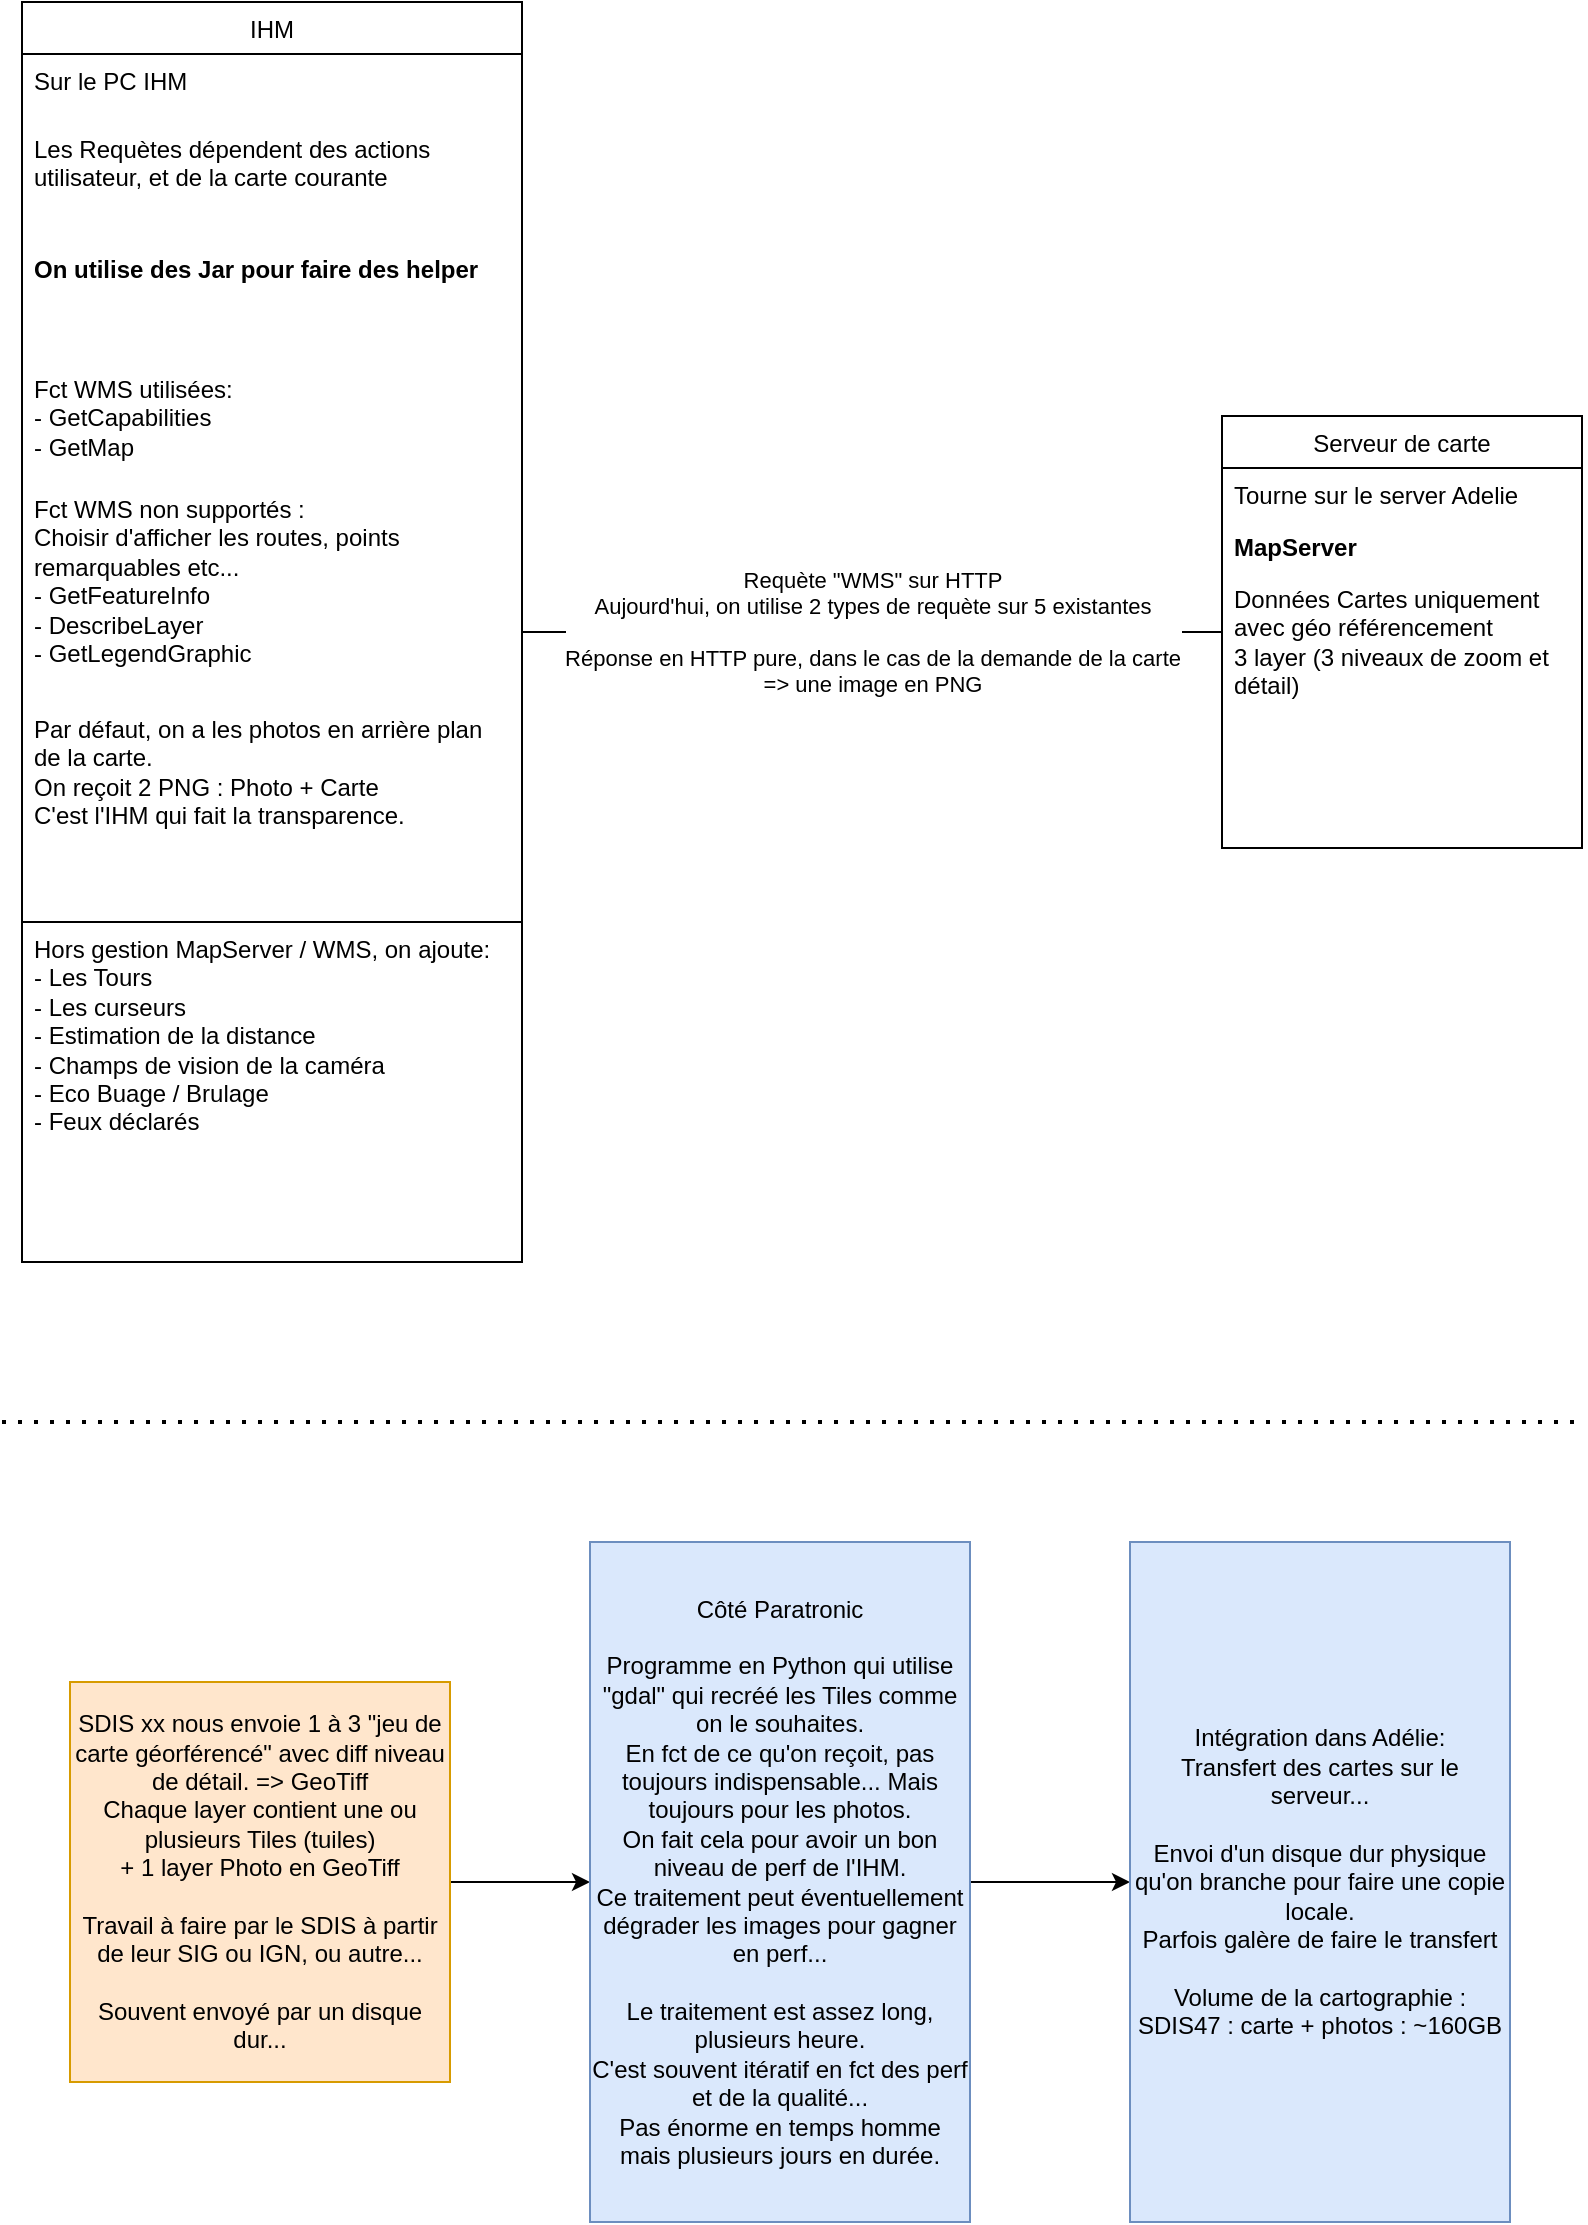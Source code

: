 <mxfile version="20.0.1" type="github" pages="2">
  <diagram id="C5RBs43oDa-KdzZeNtuy" name="Réunion_14-06-2022">
    <mxGraphModel dx="1418" dy="725" grid="1" gridSize="10" guides="1" tooltips="1" connect="1" arrows="1" fold="1" page="1" pageScale="1" pageWidth="827" pageHeight="1169" math="0" shadow="0">
      <root>
        <mxCell id="WIyWlLk6GJQsqaUBKTNV-0" />
        <mxCell id="WIyWlLk6GJQsqaUBKTNV-1" parent="WIyWlLk6GJQsqaUBKTNV-0" />
        <mxCell id="zkfFHV4jXpPFQw0GAbJ--0" value="IHM" style="swimlane;fontStyle=0;align=center;verticalAlign=top;childLayout=stackLayout;horizontal=1;startSize=26;horizontalStack=0;resizeParent=1;resizeLast=0;collapsible=1;marginBottom=0;rounded=0;shadow=0;strokeWidth=1;" parent="WIyWlLk6GJQsqaUBKTNV-1" vertex="1">
          <mxGeometry x="30" y="10" width="250" height="630" as="geometry">
            <mxRectangle x="230" y="140" width="160" height="26" as="alternateBounds" />
          </mxGeometry>
        </mxCell>
        <mxCell id="zkfFHV4jXpPFQw0GAbJ--2" value="Sur le PC IHM&#xa;&#xa;" style="text;align=left;verticalAlign=top;spacingLeft=4;spacingRight=4;overflow=hidden;rotatable=0;points=[[0,0.5],[1,0.5]];portConstraint=eastwest;rounded=0;shadow=0;html=0;whiteSpace=wrap;" parent="zkfFHV4jXpPFQw0GAbJ--0" vertex="1">
          <mxGeometry y="26" width="250" height="34" as="geometry" />
        </mxCell>
        <mxCell id="_39iRRSpKpRbyPDSIGC3-2" value="Les Requètes dépendent des actions utilisateur, et de la carte courante" style="text;align=left;verticalAlign=top;spacingLeft=4;spacingRight=4;overflow=hidden;rotatable=0;points=[[0,0.5],[1,0.5]];portConstraint=eastwest;rounded=0;shadow=0;html=0;whiteSpace=wrap;" parent="zkfFHV4jXpPFQw0GAbJ--0" vertex="1">
          <mxGeometry y="60" width="250" height="60" as="geometry" />
        </mxCell>
        <mxCell id="_39iRRSpKpRbyPDSIGC3-3" value="On utilise des Jar pour faire des helper" style="text;align=left;verticalAlign=top;spacingLeft=4;spacingRight=4;overflow=hidden;rotatable=0;points=[[0,0.5],[1,0.5]];portConstraint=eastwest;rounded=0;shadow=0;html=0;whiteSpace=wrap;fontStyle=1" parent="zkfFHV4jXpPFQw0GAbJ--0" vertex="1">
          <mxGeometry y="120" width="250" height="60" as="geometry" />
        </mxCell>
        <mxCell id="_39iRRSpKpRbyPDSIGC3-4" value="Fct WMS utilisées:&#xa;- GetCapabilities&#xa;- GetMap" style="text;align=left;verticalAlign=top;spacingLeft=4;spacingRight=4;overflow=hidden;rotatable=0;points=[[0,0.5],[1,0.5]];portConstraint=eastwest;rounded=0;shadow=0;html=0;whiteSpace=wrap;" parent="zkfFHV4jXpPFQw0GAbJ--0" vertex="1">
          <mxGeometry y="180" width="250" height="60" as="geometry" />
        </mxCell>
        <mxCell id="_39iRRSpKpRbyPDSIGC3-7" value="Fct WMS non supportés :&#xa;Choisir d&#39;afficher les routes, points remarquables etc...&#xa;- GetFeatureInfo&#xa;- DescribeLayer&#xa;- GetLegendGraphic" style="text;align=left;verticalAlign=top;spacingLeft=4;spacingRight=4;overflow=hidden;rotatable=0;points=[[0,0.5],[1,0.5]];portConstraint=eastwest;rounded=0;shadow=0;html=0;whiteSpace=wrap;" parent="zkfFHV4jXpPFQw0GAbJ--0" vertex="1">
          <mxGeometry y="240" width="250" height="110" as="geometry" />
        </mxCell>
        <mxCell id="_39iRRSpKpRbyPDSIGC3-11" value="Par défaut, on a les photos en arrière plan de la carte.&#xa;On reçoit 2 PNG : Photo + Carte&#xa;C&#39;est l&#39;IHM qui fait la transparence." style="text;align=left;verticalAlign=top;spacingLeft=4;spacingRight=4;overflow=hidden;rotatable=0;points=[[0,0.5],[1,0.5]];portConstraint=eastwest;rounded=0;shadow=0;html=0;whiteSpace=wrap;" parent="zkfFHV4jXpPFQw0GAbJ--0" vertex="1">
          <mxGeometry y="350" width="250" height="110" as="geometry" />
        </mxCell>
        <mxCell id="_39iRRSpKpRbyPDSIGC3-6" value="Hors gestion MapServer / WMS, on ajoute:&#xa;- Les Tours&#xa;- Les curseurs&#xa;- Estimation de la distance&#xa;- Champs de vision de la caméra&#xa;- Eco Buage / Brulage&#xa;- Feux déclarés" style="text;align=left;verticalAlign=top;spacingLeft=4;spacingRight=4;overflow=hidden;rotatable=0;points=[[0,0.5],[1,0.5]];portConstraint=eastwest;rounded=0;shadow=0;html=0;whiteSpace=wrap;container=0;strokeColor=default;" parent="zkfFHV4jXpPFQw0GAbJ--0" vertex="1">
          <mxGeometry y="460" width="250" height="170" as="geometry" />
        </mxCell>
        <mxCell id="zkfFHV4jXpPFQw0GAbJ--17" value="Serveur de carte" style="swimlane;fontStyle=0;align=center;verticalAlign=top;childLayout=stackLayout;horizontal=1;startSize=26;horizontalStack=0;resizeParent=1;resizeLast=0;collapsible=1;marginBottom=0;rounded=0;shadow=0;strokeWidth=1;" parent="WIyWlLk6GJQsqaUBKTNV-1" vertex="1">
          <mxGeometry x="630" y="217" width="180" height="216" as="geometry">
            <mxRectangle x="550" y="140" width="160" height="26" as="alternateBounds" />
          </mxGeometry>
        </mxCell>
        <mxCell id="zkfFHV4jXpPFQw0GAbJ--18" value="Tourne sur le server Adelie" style="text;align=left;verticalAlign=top;spacingLeft=4;spacingRight=4;overflow=hidden;rotatable=0;points=[[0,0.5],[1,0.5]];portConstraint=eastwest;" parent="zkfFHV4jXpPFQw0GAbJ--17" vertex="1">
          <mxGeometry y="26" width="180" height="26" as="geometry" />
        </mxCell>
        <mxCell id="zkfFHV4jXpPFQw0GAbJ--19" value="MapServer" style="text;align=left;verticalAlign=top;spacingLeft=4;spacingRight=4;overflow=hidden;rotatable=0;points=[[0,0.5],[1,0.5]];portConstraint=eastwest;rounded=0;shadow=0;html=0;fontStyle=1" parent="zkfFHV4jXpPFQw0GAbJ--17" vertex="1">
          <mxGeometry y="52" width="180" height="26" as="geometry" />
        </mxCell>
        <mxCell id="_39iRRSpKpRbyPDSIGC3-8" value="Données Cartes uniquement avec géo référencement&#xa;3 layer (3 niveaux de zoom et détail)" style="text;align=left;verticalAlign=top;spacingLeft=4;spacingRight=4;overflow=hidden;rotatable=0;points=[[0,0.5],[1,0.5]];portConstraint=eastwest;rounded=0;shadow=0;html=0;fontStyle=0;whiteSpace=wrap;" parent="zkfFHV4jXpPFQw0GAbJ--17" vertex="1">
          <mxGeometry y="78" width="180" height="82" as="geometry" />
        </mxCell>
        <mxCell id="_39iRRSpKpRbyPDSIGC3-1" value="Requète &quot;WMS&quot; sur HTTP&lt;br&gt;Aujourd&#39;hui, on utilise 2 types de requète sur 5 existantes&lt;br&gt;&lt;br&gt;Réponse en HTTP pure, dans le cas de la demande de la carte&lt;br&gt;=&amp;gt; une image en PNG" style="endArrow=none;html=1;rounded=0;" parent="WIyWlLk6GJQsqaUBKTNV-1" source="zkfFHV4jXpPFQw0GAbJ--0" target="zkfFHV4jXpPFQw0GAbJ--17" edge="1">
          <mxGeometry width="50" height="50" relative="1" as="geometry">
            <mxPoint x="390" y="390" as="sourcePoint" />
            <mxPoint x="630" y="172" as="targetPoint" />
          </mxGeometry>
        </mxCell>
        <mxCell id="_39iRRSpKpRbyPDSIGC3-13" value="" style="edgeStyle=orthogonalEdgeStyle;rounded=0;orthogonalLoop=1;jettySize=auto;html=1;" parent="WIyWlLk6GJQsqaUBKTNV-1" source="_39iRRSpKpRbyPDSIGC3-10" target="_39iRRSpKpRbyPDSIGC3-12" edge="1">
          <mxGeometry relative="1" as="geometry" />
        </mxCell>
        <mxCell id="_39iRRSpKpRbyPDSIGC3-10" value="SDIS xx nous envoie 1 à 3 &quot;jeu de carte géorférencé&quot; avec diff niveau de détail. =&amp;gt; GeoTiff&lt;br&gt;Chaque layer contient une ou plusieurs Tiles (tuiles)&lt;br&gt;+ 1 layer Photo en GeoTiff&lt;br&gt;&lt;br&gt;Travail à faire par le SDIS à partir de leur SIG ou IGN, ou autre...&lt;br&gt;&lt;br&gt;Souvent envoyé par un disque dur..." style="rounded=0;whiteSpace=wrap;html=1;strokeColor=#d79b00;fillColor=#ffe6cc;" parent="WIyWlLk6GJQsqaUBKTNV-1" vertex="1">
          <mxGeometry x="54" y="850" width="190" height="200" as="geometry" />
        </mxCell>
        <mxCell id="_39iRRSpKpRbyPDSIGC3-15" value="" style="edgeStyle=orthogonalEdgeStyle;rounded=0;orthogonalLoop=1;jettySize=auto;html=1;" parent="WIyWlLk6GJQsqaUBKTNV-1" source="_39iRRSpKpRbyPDSIGC3-12" target="_39iRRSpKpRbyPDSIGC3-14" edge="1">
          <mxGeometry relative="1" as="geometry" />
        </mxCell>
        <mxCell id="_39iRRSpKpRbyPDSIGC3-12" value="Côté Paratronic&lt;br&gt;&lt;br&gt;Programme en Python qui utilise &quot;gdal&quot; qui recréé les Tiles comme on le souhaites.&lt;br&gt;En fct de ce qu&#39;on reçoit, pas toujours indispensable... Mais toujours pour les photos.&lt;br&gt;On fait cela pour avoir un bon niveau de perf de l&#39;IHM.&lt;br&gt;Ce traitement peut éventuellement dégrader les images pour gagner en perf...&lt;br&gt;&lt;br&gt;Le traitement est assez long, plusieurs heure.&lt;br&gt;C&#39;est souvent itératif en fct des perf et de la qualité...&lt;br&gt;Pas énorme en temps homme mais plusieurs jours en durée." style="rounded=0;whiteSpace=wrap;html=1;strokeColor=#6c8ebf;fillColor=#dae8fc;" parent="WIyWlLk6GJQsqaUBKTNV-1" vertex="1">
          <mxGeometry x="314" y="780" width="190" height="340" as="geometry" />
        </mxCell>
        <mxCell id="_39iRRSpKpRbyPDSIGC3-14" value="Intégration dans Adélie:&lt;br&gt;Transfert des cartes sur le serveur...&lt;br&gt;&lt;br&gt;Envoi d&#39;un disque dur physique qu&#39;on branche pour faire une copie locale.&lt;br&gt;Parfois galère de faire le transfert&lt;br&gt;&lt;br&gt;Volume de la cartographie :&lt;br&gt;SDIS47 : carte + photos : ~160GB" style="rounded=0;whiteSpace=wrap;html=1;strokeColor=#6c8ebf;fillColor=#dae8fc;" parent="WIyWlLk6GJQsqaUBKTNV-1" vertex="1">
          <mxGeometry x="584" y="780" width="190" height="340" as="geometry" />
        </mxCell>
        <mxCell id="_39iRRSpKpRbyPDSIGC3-16" value="" style="endArrow=none;dashed=1;html=1;dashPattern=1 3;strokeWidth=2;rounded=0;" parent="WIyWlLk6GJQsqaUBKTNV-1" edge="1">
          <mxGeometry width="50" height="50" relative="1" as="geometry">
            <mxPoint x="20" y="720" as="sourcePoint" />
            <mxPoint x="810" y="720" as="targetPoint" />
          </mxGeometry>
        </mxCell>
      </root>
    </mxGraphModel>
  </diagram>
  <diagram id="znsu0A10uYfrYEF8yzN6" name="Page-2">
    <mxGraphModel dx="1418" dy="725" grid="1" gridSize="10" guides="1" tooltips="1" connect="1" arrows="1" fold="1" page="1" pageScale="1" pageWidth="1169" pageHeight="1654" math="0" shadow="0">
      <root>
        <mxCell id="0" />
        <mxCell id="1" parent="0" />
        <mxCell id="mR_bGRoQkNB2fb570umC-11" value="" style="edgeStyle=orthogonalEdgeStyle;rounded=0;orthogonalLoop=1;jettySize=auto;html=1;fontSize=20;" edge="1" parent="1" source="mR_bGRoQkNB2fb570umC-1" target="mR_bGRoQkNB2fb570umC-7">
          <mxGeometry relative="1" as="geometry" />
        </mxCell>
        <mxCell id="mR_bGRoQkNB2fb570umC-1" value="IHM Adélie" style="swimlane;fontStyle=0;childLayout=stackLayout;horizontal=1;startSize=30;horizontalStack=0;resizeParent=1;resizeParentMax=0;resizeLast=0;collapsible=1;marginBottom=0;" vertex="1" parent="1">
          <mxGeometry x="240" y="125" width="140" height="120" as="geometry" />
        </mxCell>
        <mxCell id="mR_bGRoQkNB2fb570umC-2" value="Accès WMS" style="text;strokeColor=none;fillColor=none;align=left;verticalAlign=middle;spacingLeft=4;spacingRight=4;overflow=hidden;points=[[0,0.5],[1,0.5]];portConstraint=eastwest;rotatable=0;" vertex="1" parent="mR_bGRoQkNB2fb570umC-1">
          <mxGeometry y="30" width="140" height="30" as="geometry" />
        </mxCell>
        <mxCell id="mR_bGRoQkNB2fb570umC-3" value="Affichage de la carte issue du serveur de carte" style="text;strokeColor=none;fillColor=none;align=left;verticalAlign=middle;spacingLeft=4;spacingRight=4;overflow=hidden;points=[[0,0.5],[1,0.5]];portConstraint=eastwest;rotatable=0;whiteSpace=wrap;" vertex="1" parent="mR_bGRoQkNB2fb570umC-1">
          <mxGeometry y="60" width="140" height="30" as="geometry" />
        </mxCell>
        <mxCell id="mR_bGRoQkNB2fb570umC-4" value="Affichage d&#39;éléments complémentaire." style="text;strokeColor=none;fillColor=none;align=left;verticalAlign=middle;spacingLeft=4;spacingRight=4;overflow=hidden;points=[[0,0.5],[1,0.5]];portConstraint=eastwest;rotatable=0;whiteSpace=wrap;" vertex="1" parent="mR_bGRoQkNB2fb570umC-1">
          <mxGeometry y="90" width="140" height="30" as="geometry" />
        </mxCell>
        <mxCell id="mR_bGRoQkNB2fb570umC-5" value="&lt;font style=&quot;font-size: 20px;&quot;&gt;Solution Actuelle&lt;/font&gt;" style="text;html=1;strokeColor=none;fillColor=none;align=center;verticalAlign=middle;whiteSpace=wrap;rounded=0;" vertex="1" parent="1">
          <mxGeometry x="60" y="160" width="60" height="30" as="geometry" />
        </mxCell>
        <mxCell id="Cp7FgpaVSCGkOlktQftW-9" value="Importation Manuelle" style="edgeStyle=orthogonalEdgeStyle;rounded=0;orthogonalLoop=1;jettySize=auto;html=1;fontSize=20;fontColor=#FF0000;strokeWidth=4;strokeColor=#FF0000;" edge="1" parent="1" source="Cp7FgpaVSCGkOlktQftW-5" target="mR_bGRoQkNB2fb570umC-7">
          <mxGeometry relative="1" as="geometry" />
        </mxCell>
        <mxCell id="mR_bGRoQkNB2fb570umC-7" value="Serveur de carte" style="swimlane;fontStyle=0;childLayout=stackLayout;horizontal=1;startSize=30;horizontalStack=0;resizeParent=1;resizeParentMax=0;resizeLast=0;collapsible=1;marginBottom=0;" vertex="1" parent="1">
          <mxGeometry x="560" y="120" width="140" height="130" as="geometry" />
        </mxCell>
        <mxCell id="mR_bGRoQkNB2fb570umC-8" value="Hébergé sur Adélie serveur" style="text;strokeColor=none;fillColor=none;align=left;verticalAlign=middle;spacingLeft=4;spacingRight=4;overflow=hidden;points=[[0,0.5],[1,0.5]];portConstraint=eastwest;rotatable=0;whiteSpace=wrap;fontStyle=5" vertex="1" parent="mR_bGRoQkNB2fb570umC-7">
          <mxGeometry y="30" width="140" height="40" as="geometry" />
        </mxCell>
        <mxCell id="mR_bGRoQkNB2fb570umC-9" value="Supporte WMS" style="text;strokeColor=none;fillColor=none;align=left;verticalAlign=middle;spacingLeft=4;spacingRight=4;overflow=hidden;points=[[0,0.5],[1,0.5]];portConstraint=eastwest;rotatable=0;whiteSpace=wrap;" vertex="1" parent="mR_bGRoQkNB2fb570umC-7">
          <mxGeometry y="70" width="140" height="30" as="geometry" />
        </mxCell>
        <mxCell id="mR_bGRoQkNB2fb570umC-10" value="Implémenté avec MapServer" style="text;strokeColor=none;fillColor=none;align=left;verticalAlign=middle;spacingLeft=4;spacingRight=4;overflow=hidden;points=[[0,0.5],[1,0.5]];portConstraint=eastwest;rotatable=0;whiteSpace=wrap;" vertex="1" parent="mR_bGRoQkNB2fb570umC-7">
          <mxGeometry y="100" width="140" height="30" as="geometry" />
        </mxCell>
        <mxCell id="Cp7FgpaVSCGkOlktQftW-2" value="&lt;font style=&quot;font-size: 20px;&quot;&gt;IHM Adélie&lt;/font&gt;" style="text;html=1;strokeColor=none;fillColor=none;align=center;verticalAlign=middle;whiteSpace=wrap;rounded=0;" vertex="1" parent="1">
          <mxGeometry x="280" y="30" width="60" height="30" as="geometry" />
        </mxCell>
        <mxCell id="Cp7FgpaVSCGkOlktQftW-3" value="&lt;font style=&quot;font-size: 20px;&quot;&gt;Adelie Server&lt;/font&gt;" style="text;html=1;strokeColor=none;fillColor=none;align=center;verticalAlign=middle;whiteSpace=wrap;rounded=0;" vertex="1" parent="1">
          <mxGeometry x="590" y="30" width="60" height="30" as="geometry" />
        </mxCell>
        <mxCell id="Cp7FgpaVSCGkOlktQftW-4" value="&lt;font style=&quot;font-size: 20px;&quot;&gt;SIG du SDIS ou autre serveur de carte&lt;/font&gt;" style="text;html=1;strokeColor=none;fillColor=none;align=center;verticalAlign=middle;whiteSpace=wrap;rounded=0;" vertex="1" parent="1">
          <mxGeometry x="910" y="30" width="230" height="30" as="geometry" />
        </mxCell>
        <mxCell id="Cp7FgpaVSCGkOlktQftW-5" value="Serveur de carte" style="swimlane;fontStyle=0;childLayout=stackLayout;horizontal=1;startSize=30;horizontalStack=0;resizeParent=1;resizeParentMax=0;resizeLast=0;collapsible=1;marginBottom=0;" vertex="1" parent="1">
          <mxGeometry x="970" y="120" width="140" height="130" as="geometry" />
        </mxCell>
        <mxCell id="Cp7FgpaVSCGkOlktQftW-6" value="Hébergé sur Adélie serveur" style="text;strokeColor=none;fillColor=none;align=left;verticalAlign=middle;spacingLeft=4;spacingRight=4;overflow=hidden;points=[[0,0.5],[1,0.5]];portConstraint=eastwest;rotatable=0;whiteSpace=wrap;fontStyle=5" vertex="1" parent="Cp7FgpaVSCGkOlktQftW-5">
          <mxGeometry y="30" width="140" height="40" as="geometry" />
        </mxCell>
        <mxCell id="Cp7FgpaVSCGkOlktQftW-7" value="Supporte WMS" style="text;strokeColor=none;fillColor=none;align=left;verticalAlign=middle;spacingLeft=4;spacingRight=4;overflow=hidden;points=[[0,0.5],[1,0.5]];portConstraint=eastwest;rotatable=0;whiteSpace=wrap;" vertex="1" parent="Cp7FgpaVSCGkOlktQftW-5">
          <mxGeometry y="70" width="140" height="30" as="geometry" />
        </mxCell>
        <mxCell id="Cp7FgpaVSCGkOlktQftW-8" value="Implémenté avec MapServer" style="text;strokeColor=none;fillColor=none;align=left;verticalAlign=middle;spacingLeft=4;spacingRight=4;overflow=hidden;points=[[0,0.5],[1,0.5]];portConstraint=eastwest;rotatable=0;whiteSpace=wrap;" vertex="1" parent="Cp7FgpaVSCGkOlktQftW-5">
          <mxGeometry y="100" width="140" height="30" as="geometry" />
        </mxCell>
      </root>
    </mxGraphModel>
  </diagram>
</mxfile>
